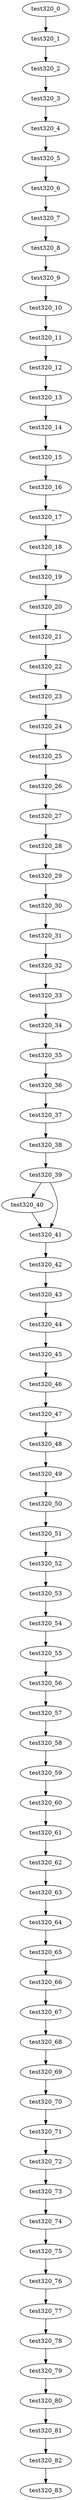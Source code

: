 digraph G {
test320_0->test320_1;
test320_1->test320_2;
test320_2->test320_3;
test320_3->test320_4;
test320_4->test320_5;
test320_5->test320_6;
test320_6->test320_7;
test320_7->test320_8;
test320_8->test320_9;
test320_9->test320_10;
test320_10->test320_11;
test320_11->test320_12;
test320_12->test320_13;
test320_13->test320_14;
test320_14->test320_15;
test320_15->test320_16;
test320_16->test320_17;
test320_17->test320_18;
test320_18->test320_19;
test320_19->test320_20;
test320_20->test320_21;
test320_21->test320_22;
test320_22->test320_23;
test320_23->test320_24;
test320_24->test320_25;
test320_25->test320_26;
test320_26->test320_27;
test320_27->test320_28;
test320_28->test320_29;
test320_29->test320_30;
test320_30->test320_31;
test320_31->test320_32;
test320_32->test320_33;
test320_33->test320_34;
test320_34->test320_35;
test320_35->test320_36;
test320_36->test320_37;
test320_37->test320_38;
test320_38->test320_39;
test320_39->test320_40;
test320_39->test320_41;
test320_40->test320_41;
test320_41->test320_42;
test320_42->test320_43;
test320_43->test320_44;
test320_44->test320_45;
test320_45->test320_46;
test320_46->test320_47;
test320_47->test320_48;
test320_48->test320_49;
test320_49->test320_50;
test320_50->test320_51;
test320_51->test320_52;
test320_52->test320_53;
test320_53->test320_54;
test320_54->test320_55;
test320_55->test320_56;
test320_56->test320_57;
test320_57->test320_58;
test320_58->test320_59;
test320_59->test320_60;
test320_60->test320_61;
test320_61->test320_62;
test320_62->test320_63;
test320_63->test320_64;
test320_64->test320_65;
test320_65->test320_66;
test320_66->test320_67;
test320_67->test320_68;
test320_68->test320_69;
test320_69->test320_70;
test320_70->test320_71;
test320_71->test320_72;
test320_72->test320_73;
test320_73->test320_74;
test320_74->test320_75;
test320_75->test320_76;
test320_76->test320_77;
test320_77->test320_78;
test320_78->test320_79;
test320_79->test320_80;
test320_80->test320_81;
test320_81->test320_82;
test320_82->test320_83;

}
